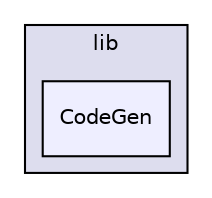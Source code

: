 digraph "CodeGen" {
  compound=true
  node [ fontsize="10", fontname="Helvetica"];
  edge [ labelfontsize="10", labelfontname="Helvetica"];
  subgraph clusterdir_9f13e7e48b1dae88d68f6e470b94897e {
    graph [ bgcolor="#ddddee", pencolor="black", label="lib" fontname="Helvetica", fontsize="10", URL="dir_9f13e7e48b1dae88d68f6e470b94897e.html"]
  dir_e5e55cc17bbc320ea21fea0d0eeefbc3 [shape=box, label="CodeGen", style="filled", fillcolor="#eeeeff", pencolor="black", URL="dir_e5e55cc17bbc320ea21fea0d0eeefbc3.html"];
  }
}

